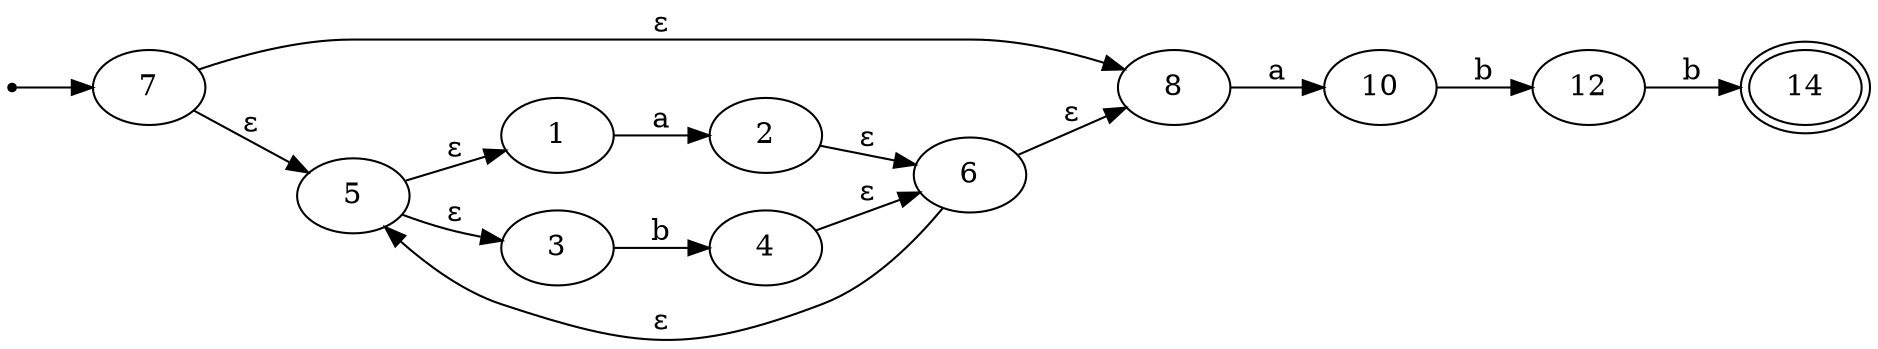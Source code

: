 digraph NFA {
rankdir=LR;
start [shape=point];
start -> "7" [label=""];
"7" [label="7"];
"8" [label="8"];
"5" [label="5"];
"6" [label="6"];
"1" [label="1"];
"2" [label="2"];
"3" [label="3"];
"4" [label="4"];
"10" [label="10"];
"12" [label="12"];
"14" [label="14" peripheries=2];
"1" -> "2" [label="a"];
"3" -> "4" [label="b"];
"5" -> "1" [label="ε"];
"5" -> "3" [label="ε"];
"7" -> "5" [label="ε"];
"7" -> "8" [label="ε"];
"6" -> "8" [label="ε"];
"6" -> "5" [label="ε"];
"2" -> "6" [label="ε"];
"4" -> "6" [label="ε"];
"8" -> "10" [label="a"];
"10" -> "12" [label="b"];
"12" -> "14" [label="b"];
}

